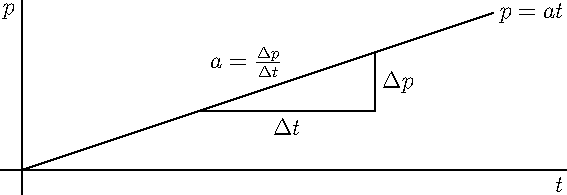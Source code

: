 size(10cm);
import graph;
xaxis("$t$");
yaxis("$p$");
real f(real x) {return x/3;}
draw(graph(f,0,8));
draw((6,2)--(6,1)--(3,1));
label("$\Delta p$",(6,1.5),E);
label("$\Delta t$",(4.5,1),S);
label("$a = \frac{\Delta p}{\Delta t}$",(4.5,1.5),NW);
label("$p=at$", (8,8/3),E);
